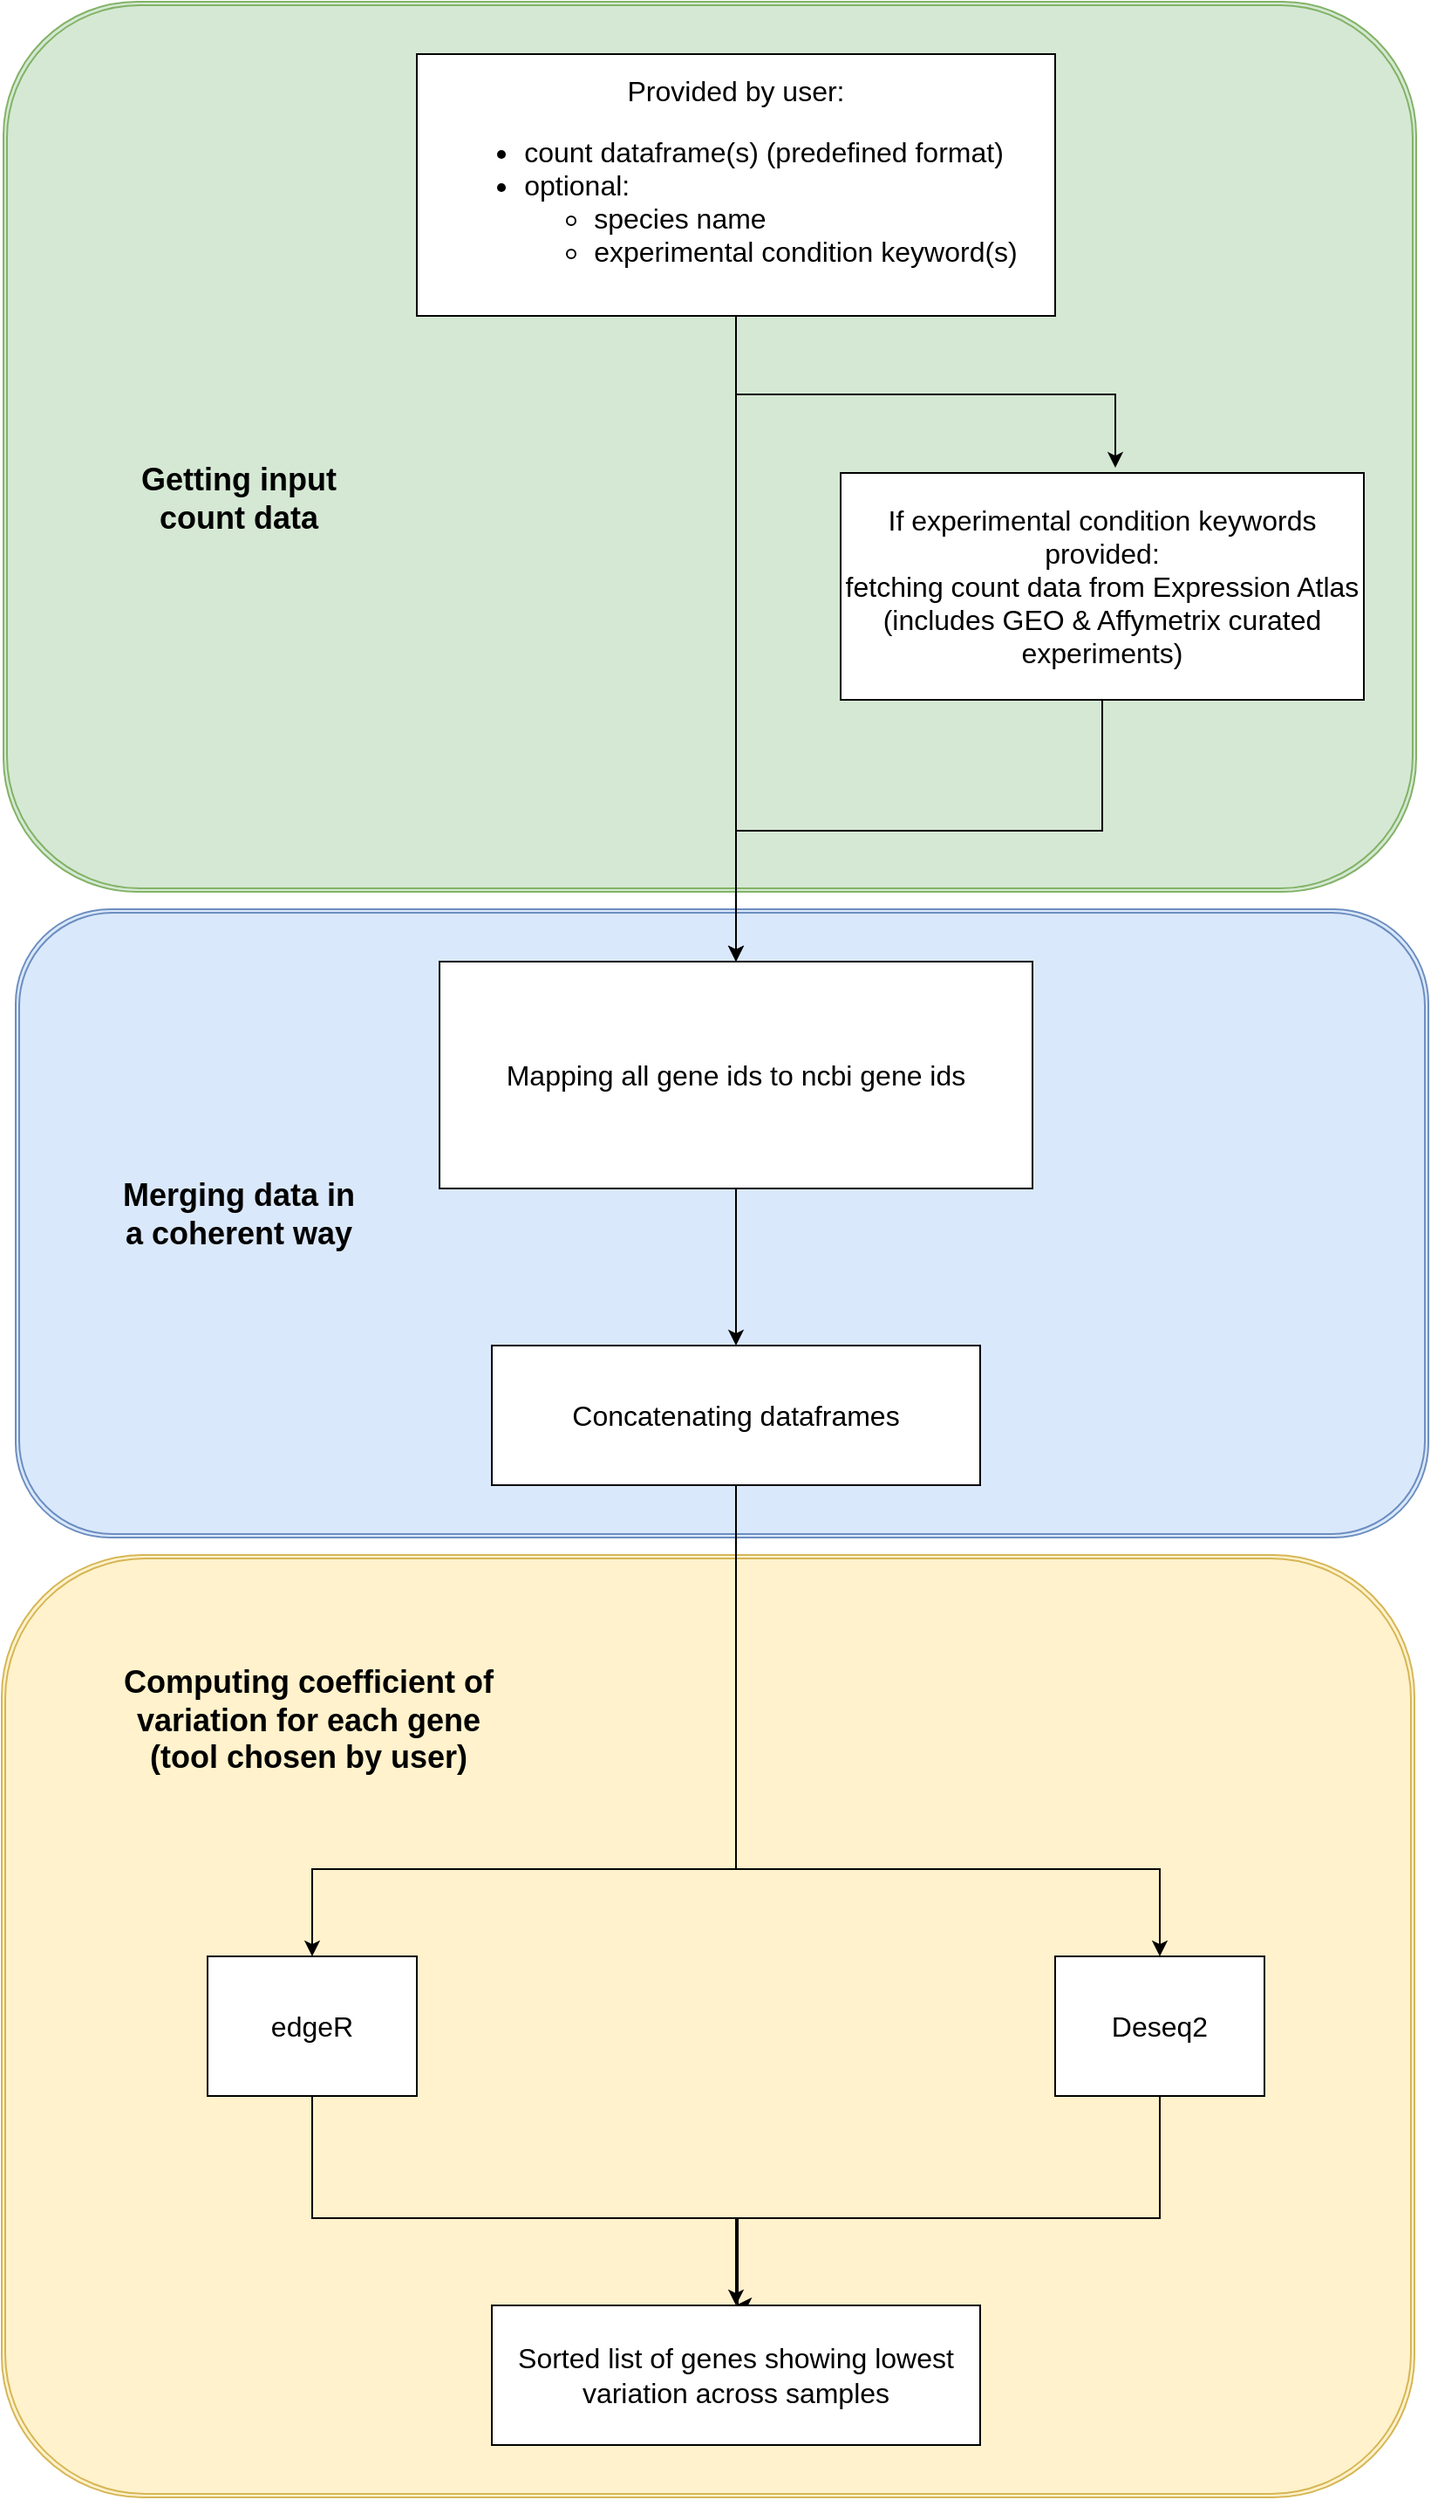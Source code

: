 <mxfile version="24.7.16">
  <diagram name="Page-1" id="T1eZqVlg703bQRGo6IRa">
    <mxGraphModel dx="1509" dy="794" grid="1" gridSize="10" guides="1" tooltips="1" connect="1" arrows="1" fold="1" page="1" pageScale="1" pageWidth="827" pageHeight="1169" math="0" shadow="0">
      <root>
        <mxCell id="0" />
        <mxCell id="1" parent="0" />
        <mxCell id="4rcjOx3j172kwRaQ4hnd-21" value="" style="shape=ext;double=1;rounded=1;whiteSpace=wrap;html=1;fillColor=#fff2cc;strokeColor=#d6b656;" vertex="1" parent="1">
          <mxGeometry x="9" y="900" width="810" height="540" as="geometry" />
        </mxCell>
        <mxCell id="4rcjOx3j172kwRaQ4hnd-19" value="" style="shape=ext;double=1;rounded=1;whiteSpace=wrap;html=1;fillColor=#dae8fc;strokeColor=#6c8ebf;" vertex="1" parent="1">
          <mxGeometry x="17" y="530" width="810" height="360" as="geometry" />
        </mxCell>
        <mxCell id="4rcjOx3j172kwRaQ4hnd-15" value="" style="shape=ext;double=1;rounded=1;whiteSpace=wrap;html=1;fillColor=#d5e8d4;strokeColor=#82b366;" vertex="1" parent="1">
          <mxGeometry x="10" y="10" width="810" height="510" as="geometry" />
        </mxCell>
        <mxCell id="4rcjOx3j172kwRaQ4hnd-5" style="edgeStyle=orthogonalEdgeStyle;rounded=0;orthogonalLoop=1;jettySize=auto;html=1;" edge="1" parent="1" source="4rcjOx3j172kwRaQ4hnd-2" target="4rcjOx3j172kwRaQ4hnd-4">
          <mxGeometry relative="1" as="geometry" />
        </mxCell>
        <mxCell id="4rcjOx3j172kwRaQ4hnd-2" value="If experimental condition keywords provided: &lt;br&gt;fetching count data from Expression Atlas &lt;br&gt;(includes GEO &amp;amp; Affymetrix curated experiments)" style="rounded=0;whiteSpace=wrap;html=1;fontSize=16;" vertex="1" parent="1">
          <mxGeometry x="490" y="280" width="300" height="130" as="geometry" />
        </mxCell>
        <mxCell id="4rcjOx3j172kwRaQ4hnd-8" style="edgeStyle=orthogonalEdgeStyle;rounded=0;orthogonalLoop=1;jettySize=auto;html=1;" edge="1" parent="1" source="4rcjOx3j172kwRaQ4hnd-4" target="4rcjOx3j172kwRaQ4hnd-7">
          <mxGeometry relative="1" as="geometry" />
        </mxCell>
        <mxCell id="4rcjOx3j172kwRaQ4hnd-4" value="Mapping all gene ids to ncbi gene ids" style="rounded=0;whiteSpace=wrap;html=1;fontSize=16;" vertex="1" parent="1">
          <mxGeometry x="260" y="560" width="340" height="130" as="geometry" />
        </mxCell>
        <mxCell id="4rcjOx3j172kwRaQ4hnd-26" style="edgeStyle=orthogonalEdgeStyle;rounded=0;orthogonalLoop=1;jettySize=auto;html=1;" edge="1" parent="1" source="4rcjOx3j172kwRaQ4hnd-7" target="4rcjOx3j172kwRaQ4hnd-23">
          <mxGeometry relative="1" as="geometry">
            <Array as="points">
              <mxPoint x="430" y="1080" />
              <mxPoint x="187" y="1080" />
            </Array>
          </mxGeometry>
        </mxCell>
        <mxCell id="4rcjOx3j172kwRaQ4hnd-27" style="edgeStyle=orthogonalEdgeStyle;rounded=0;orthogonalLoop=1;jettySize=auto;html=1;" edge="1" parent="1" source="4rcjOx3j172kwRaQ4hnd-7" target="4rcjOx3j172kwRaQ4hnd-24">
          <mxGeometry relative="1" as="geometry">
            <Array as="points">
              <mxPoint x="430" y="1080" />
              <mxPoint x="673" y="1080" />
            </Array>
          </mxGeometry>
        </mxCell>
        <mxCell id="4rcjOx3j172kwRaQ4hnd-7" value="Concatenating dataframes" style="rounded=0;whiteSpace=wrap;html=1;fontSize=16;" vertex="1" parent="1">
          <mxGeometry x="290" y="780" width="280" height="80" as="geometry" />
        </mxCell>
        <mxCell id="4rcjOx3j172kwRaQ4hnd-11" style="edgeStyle=orthogonalEdgeStyle;rounded=0;orthogonalLoop=1;jettySize=auto;html=1;entryX=0.5;entryY=0;entryDx=0;entryDy=0;" edge="1" parent="1" source="4rcjOx3j172kwRaQ4hnd-10" target="4rcjOx3j172kwRaQ4hnd-4">
          <mxGeometry relative="1" as="geometry" />
        </mxCell>
        <mxCell id="4rcjOx3j172kwRaQ4hnd-10" value="Provided by user:&lt;div&gt;&lt;ul&gt;&lt;li style=&quot;text-align: left;&quot;&gt;count dataframe(s) (predefined format)&lt;/li&gt;&lt;li style=&quot;text-align: left;&quot;&gt;optional:&amp;nbsp;&lt;/li&gt;&lt;ul&gt;&lt;li style=&quot;text-align: left;&quot;&gt;species name&lt;/li&gt;&lt;li style=&quot;text-align: left;&quot;&gt;experimental condition keyword(s)&lt;/li&gt;&lt;/ul&gt;&lt;/ul&gt;&lt;/div&gt;" style="rounded=0;whiteSpace=wrap;html=1;fontSize=16;" vertex="1" parent="1">
          <mxGeometry x="247" y="40" width="366" height="150" as="geometry" />
        </mxCell>
        <mxCell id="4rcjOx3j172kwRaQ4hnd-12" style="edgeStyle=orthogonalEdgeStyle;rounded=0;orthogonalLoop=1;jettySize=auto;html=1;entryX=0.525;entryY=-0.023;entryDx=0;entryDy=0;entryPerimeter=0;" edge="1" parent="1" source="4rcjOx3j172kwRaQ4hnd-10" target="4rcjOx3j172kwRaQ4hnd-2">
          <mxGeometry relative="1" as="geometry" />
        </mxCell>
        <mxCell id="4rcjOx3j172kwRaQ4hnd-16" value="Getting input count data" style="text;html=1;align=center;verticalAlign=middle;whiteSpace=wrap;rounded=0;fontSize=18;fontStyle=1" vertex="1" parent="1">
          <mxGeometry x="70" y="250" width="150" height="90" as="geometry" />
        </mxCell>
        <mxCell id="4rcjOx3j172kwRaQ4hnd-20" value="Merging data in a coherent way" style="text;html=1;align=center;verticalAlign=middle;whiteSpace=wrap;rounded=0;fontSize=18;fontStyle=1" vertex="1" parent="1">
          <mxGeometry x="70" y="660" width="150" height="90" as="geometry" />
        </mxCell>
        <mxCell id="4rcjOx3j172kwRaQ4hnd-22" value="Computing coefficient of variation for each gene (tool chosen by user)" style="text;html=1;align=center;verticalAlign=middle;whiteSpace=wrap;rounded=0;fontSize=18;fontStyle=1" vertex="1" parent="1">
          <mxGeometry x="70" y="950" width="230" height="90" as="geometry" />
        </mxCell>
        <mxCell id="4rcjOx3j172kwRaQ4hnd-33" style="edgeStyle=orthogonalEdgeStyle;rounded=0;orthogonalLoop=1;jettySize=auto;html=1;" edge="1" parent="1" source="4rcjOx3j172kwRaQ4hnd-23">
          <mxGeometry relative="1" as="geometry">
            <mxPoint x="430" y="1330" as="targetPoint" />
            <Array as="points">
              <mxPoint x="187" y="1280" />
              <mxPoint x="431" y="1280" />
              <mxPoint x="431" y="1330" />
            </Array>
          </mxGeometry>
        </mxCell>
        <mxCell id="4rcjOx3j172kwRaQ4hnd-23" value="edgeR" style="rounded=0;whiteSpace=wrap;html=1;fontSize=16;" vertex="1" parent="1">
          <mxGeometry x="127" y="1130" width="120" height="80" as="geometry" />
        </mxCell>
        <mxCell id="4rcjOx3j172kwRaQ4hnd-30" style="edgeStyle=orthogonalEdgeStyle;rounded=0;orthogonalLoop=1;jettySize=auto;html=1;" edge="1" parent="1" source="4rcjOx3j172kwRaQ4hnd-24" target="4rcjOx3j172kwRaQ4hnd-29">
          <mxGeometry relative="1" as="geometry">
            <Array as="points">
              <mxPoint x="673" y="1280" />
              <mxPoint x="430" y="1280" />
            </Array>
          </mxGeometry>
        </mxCell>
        <mxCell id="4rcjOx3j172kwRaQ4hnd-24" value="Deseq2" style="rounded=0;whiteSpace=wrap;html=1;fontSize=16;" vertex="1" parent="1">
          <mxGeometry x="613" y="1130" width="120" height="80" as="geometry" />
        </mxCell>
        <mxCell id="4rcjOx3j172kwRaQ4hnd-29" value="Sorted list of genes showing lowest variation across samples" style="rounded=0;whiteSpace=wrap;html=1;fontSize=16;" vertex="1" parent="1">
          <mxGeometry x="290" y="1330" width="280" height="80" as="geometry" />
        </mxCell>
      </root>
    </mxGraphModel>
  </diagram>
</mxfile>

